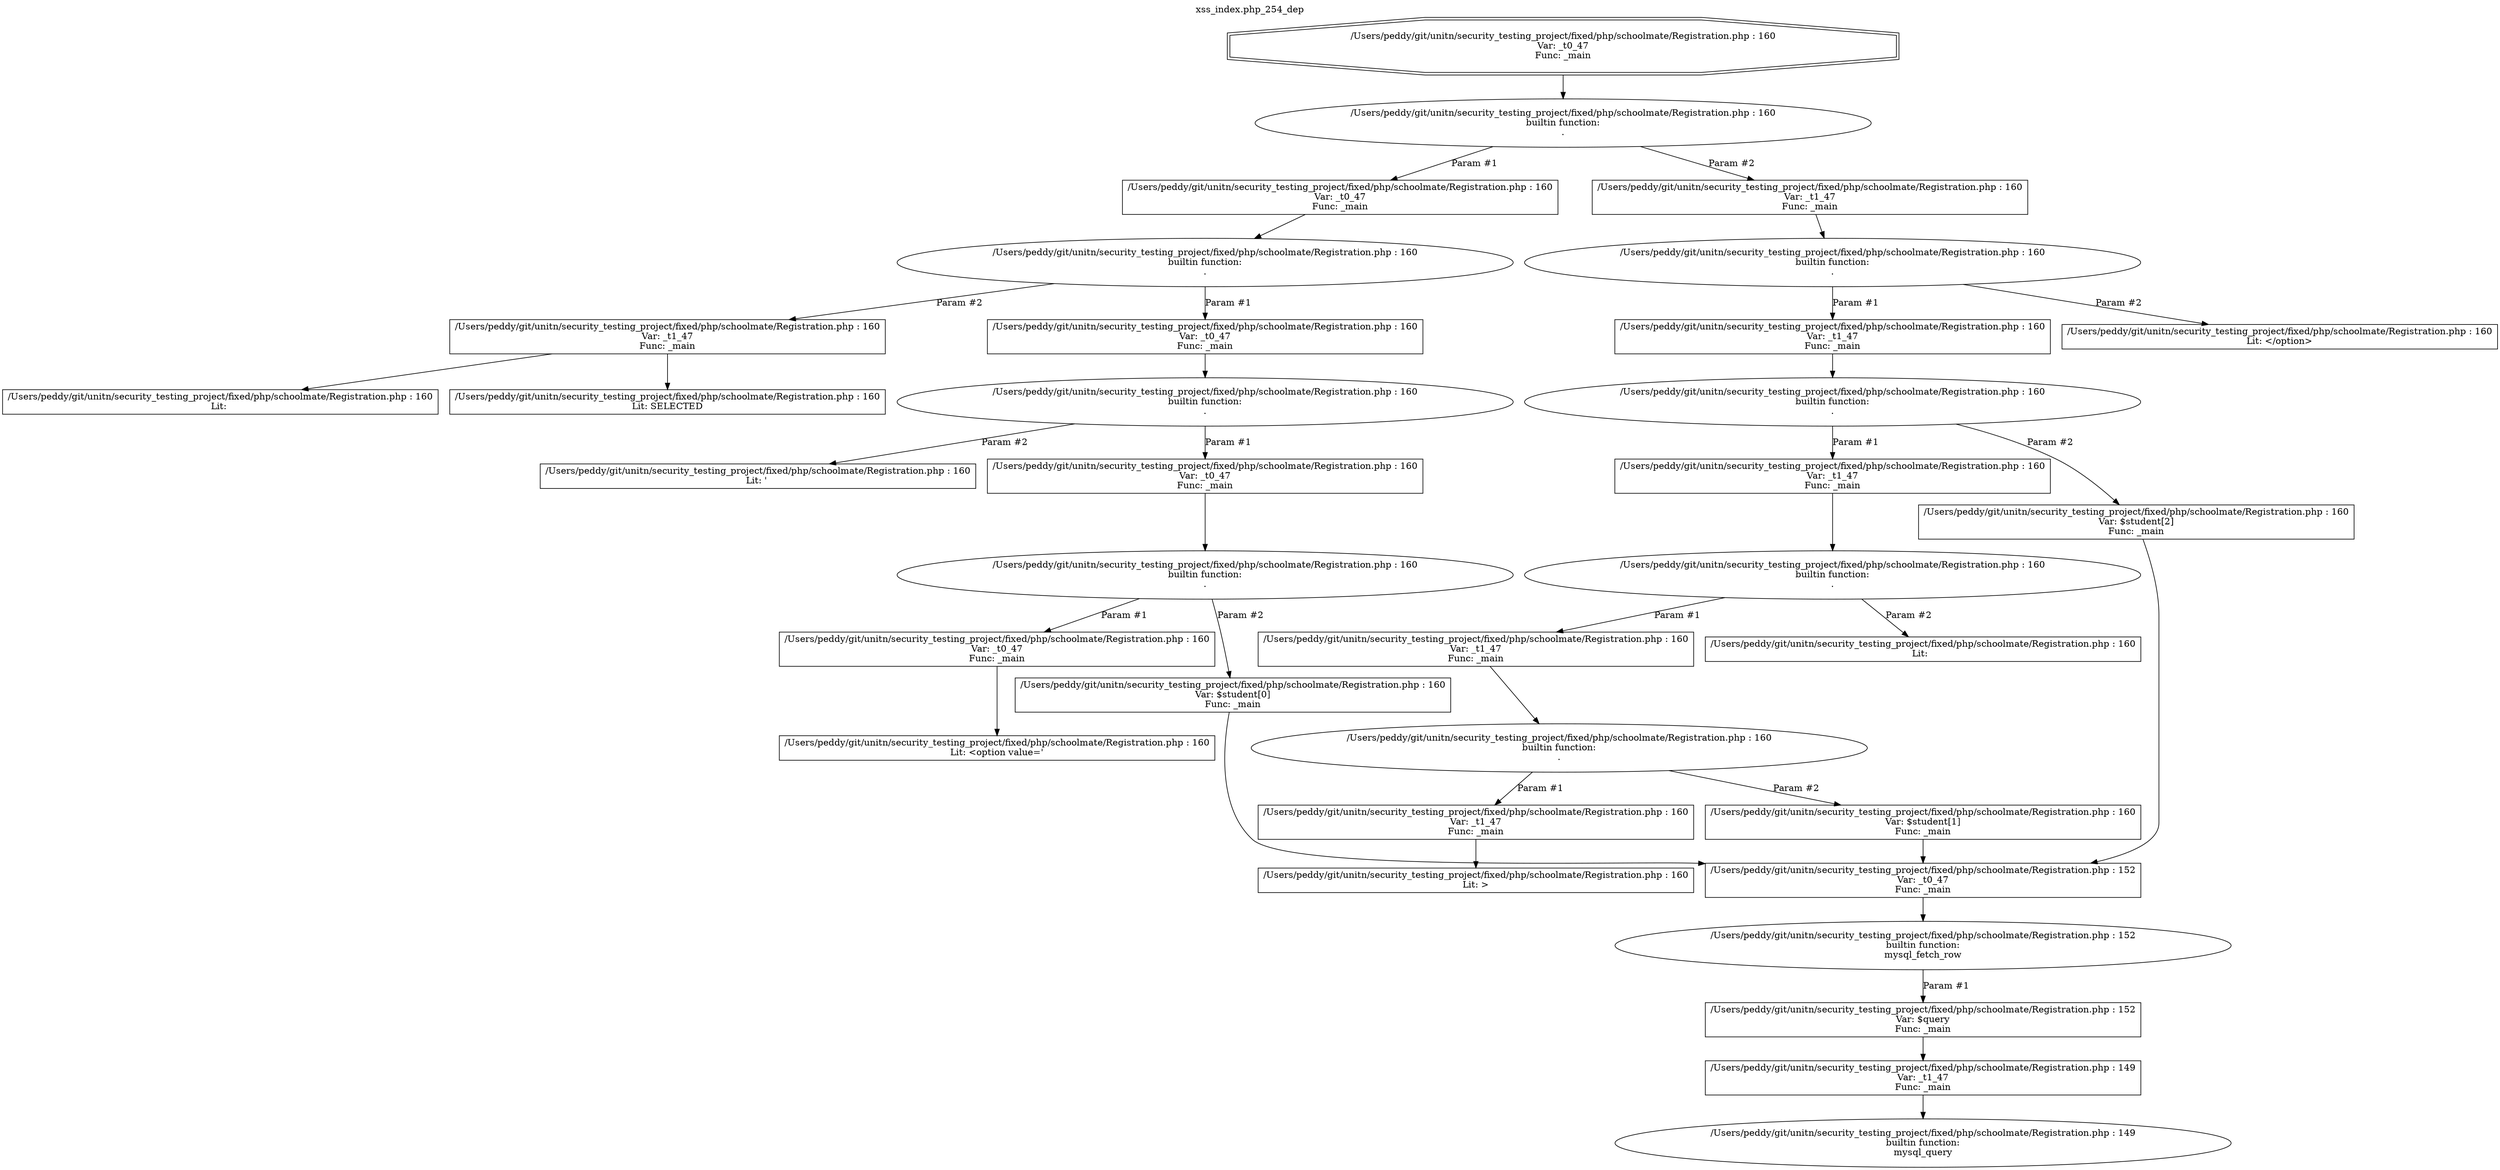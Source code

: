 digraph cfg {
  label="xss_index.php_254_dep";
  labelloc=t;
  n1 [shape=doubleoctagon, label="/Users/peddy/git/unitn/security_testing_project/fixed/php/schoolmate/Registration.php : 160\nVar: _t0_47\nFunc: _main\n"];
  n2 [shape=ellipse, label="/Users/peddy/git/unitn/security_testing_project/fixed/php/schoolmate/Registration.php : 160\nbuiltin function:\n.\n"];
  n3 [shape=box, label="/Users/peddy/git/unitn/security_testing_project/fixed/php/schoolmate/Registration.php : 160\nVar: _t0_47\nFunc: _main\n"];
  n4 [shape=ellipse, label="/Users/peddy/git/unitn/security_testing_project/fixed/php/schoolmate/Registration.php : 160\nbuiltin function:\n.\n"];
  n5 [shape=box, label="/Users/peddy/git/unitn/security_testing_project/fixed/php/schoolmate/Registration.php : 160\nVar: _t0_47\nFunc: _main\n"];
  n6 [shape=ellipse, label="/Users/peddy/git/unitn/security_testing_project/fixed/php/schoolmate/Registration.php : 160\nbuiltin function:\n.\n"];
  n7 [shape=box, label="/Users/peddy/git/unitn/security_testing_project/fixed/php/schoolmate/Registration.php : 160\nVar: _t0_47\nFunc: _main\n"];
  n8 [shape=ellipse, label="/Users/peddy/git/unitn/security_testing_project/fixed/php/schoolmate/Registration.php : 160\nbuiltin function:\n.\n"];
  n9 [shape=box, label="/Users/peddy/git/unitn/security_testing_project/fixed/php/schoolmate/Registration.php : 160\nVar: _t0_47\nFunc: _main\n"];
  n10 [shape=box, label="/Users/peddy/git/unitn/security_testing_project/fixed/php/schoolmate/Registration.php : 160\nLit: <option value='\n"];
  n11 [shape=box, label="/Users/peddy/git/unitn/security_testing_project/fixed/php/schoolmate/Registration.php : 160\nVar: $student[0]\nFunc: _main\n"];
  n12 [shape=box, label="/Users/peddy/git/unitn/security_testing_project/fixed/php/schoolmate/Registration.php : 152\nVar: _t0_47\nFunc: _main\n"];
  n13 [shape=ellipse, label="/Users/peddy/git/unitn/security_testing_project/fixed/php/schoolmate/Registration.php : 152\nbuiltin function:\nmysql_fetch_row\n"];
  n14 [shape=box, label="/Users/peddy/git/unitn/security_testing_project/fixed/php/schoolmate/Registration.php : 152\nVar: $query\nFunc: _main\n"];
  n15 [shape=box, label="/Users/peddy/git/unitn/security_testing_project/fixed/php/schoolmate/Registration.php : 149\nVar: _t1_47\nFunc: _main\n"];
  n16 [shape=ellipse, label="/Users/peddy/git/unitn/security_testing_project/fixed/php/schoolmate/Registration.php : 149\nbuiltin function:\nmysql_query\n"];
  n17 [shape=box, label="/Users/peddy/git/unitn/security_testing_project/fixed/php/schoolmate/Registration.php : 160\nLit: ' \n"];
  n18 [shape=box, label="/Users/peddy/git/unitn/security_testing_project/fixed/php/schoolmate/Registration.php : 160\nVar: _t1_47\nFunc: _main\n"];
  n19 [shape=box, label="/Users/peddy/git/unitn/security_testing_project/fixed/php/schoolmate/Registration.php : 160\nLit: SELECTED\n"];
  n20 [shape=box, label="/Users/peddy/git/unitn/security_testing_project/fixed/php/schoolmate/Registration.php : 160\nLit: \n"];
  n21 [shape=box, label="/Users/peddy/git/unitn/security_testing_project/fixed/php/schoolmate/Registration.php : 160\nVar: _t1_47\nFunc: _main\n"];
  n22 [shape=ellipse, label="/Users/peddy/git/unitn/security_testing_project/fixed/php/schoolmate/Registration.php : 160\nbuiltin function:\n.\n"];
  n23 [shape=box, label="/Users/peddy/git/unitn/security_testing_project/fixed/php/schoolmate/Registration.php : 160\nVar: _t1_47\nFunc: _main\n"];
  n24 [shape=ellipse, label="/Users/peddy/git/unitn/security_testing_project/fixed/php/schoolmate/Registration.php : 160\nbuiltin function:\n.\n"];
  n25 [shape=box, label="/Users/peddy/git/unitn/security_testing_project/fixed/php/schoolmate/Registration.php : 160\nVar: _t1_47\nFunc: _main\n"];
  n26 [shape=ellipse, label="/Users/peddy/git/unitn/security_testing_project/fixed/php/schoolmate/Registration.php : 160\nbuiltin function:\n.\n"];
  n27 [shape=box, label="/Users/peddy/git/unitn/security_testing_project/fixed/php/schoolmate/Registration.php : 160\nVar: _t1_47\nFunc: _main\n"];
  n28 [shape=ellipse, label="/Users/peddy/git/unitn/security_testing_project/fixed/php/schoolmate/Registration.php : 160\nbuiltin function:\n.\n"];
  n29 [shape=box, label="/Users/peddy/git/unitn/security_testing_project/fixed/php/schoolmate/Registration.php : 160\nVar: _t1_47\nFunc: _main\n"];
  n30 [shape=box, label="/Users/peddy/git/unitn/security_testing_project/fixed/php/schoolmate/Registration.php : 160\nLit: >\n"];
  n31 [shape=box, label="/Users/peddy/git/unitn/security_testing_project/fixed/php/schoolmate/Registration.php : 160\nVar: $student[1]\nFunc: _main\n"];
  n32 [shape=box, label="/Users/peddy/git/unitn/security_testing_project/fixed/php/schoolmate/Registration.php : 160\nLit:  \n"];
  n33 [shape=box, label="/Users/peddy/git/unitn/security_testing_project/fixed/php/schoolmate/Registration.php : 160\nVar: $student[2]\nFunc: _main\n"];
  n34 [shape=box, label="/Users/peddy/git/unitn/security_testing_project/fixed/php/schoolmate/Registration.php : 160\nLit: </option>\n"];
  n1 -> n2;
  n3 -> n4;
  n5 -> n6;
  n7 -> n8;
  n9 -> n10;
  n8 -> n9[label="Param #1"];
  n8 -> n11[label="Param #2"];
  n12 -> n13;
  n15 -> n16;
  n14 -> n15;
  n13 -> n14[label="Param #1"];
  n11 -> n12;
  n6 -> n7[label="Param #1"];
  n6 -> n17[label="Param #2"];
  n4 -> n5[label="Param #1"];
  n4 -> n18[label="Param #2"];
  n18 -> n19;
  n18 -> n20;
  n2 -> n3[label="Param #1"];
  n2 -> n21[label="Param #2"];
  n21 -> n22;
  n23 -> n24;
  n25 -> n26;
  n27 -> n28;
  n29 -> n30;
  n28 -> n29[label="Param #1"];
  n28 -> n31[label="Param #2"];
  n31 -> n12;
  n26 -> n27[label="Param #1"];
  n26 -> n32[label="Param #2"];
  n24 -> n25[label="Param #1"];
  n24 -> n33[label="Param #2"];
  n33 -> n12;
  n22 -> n23[label="Param #1"];
  n22 -> n34[label="Param #2"];
}
